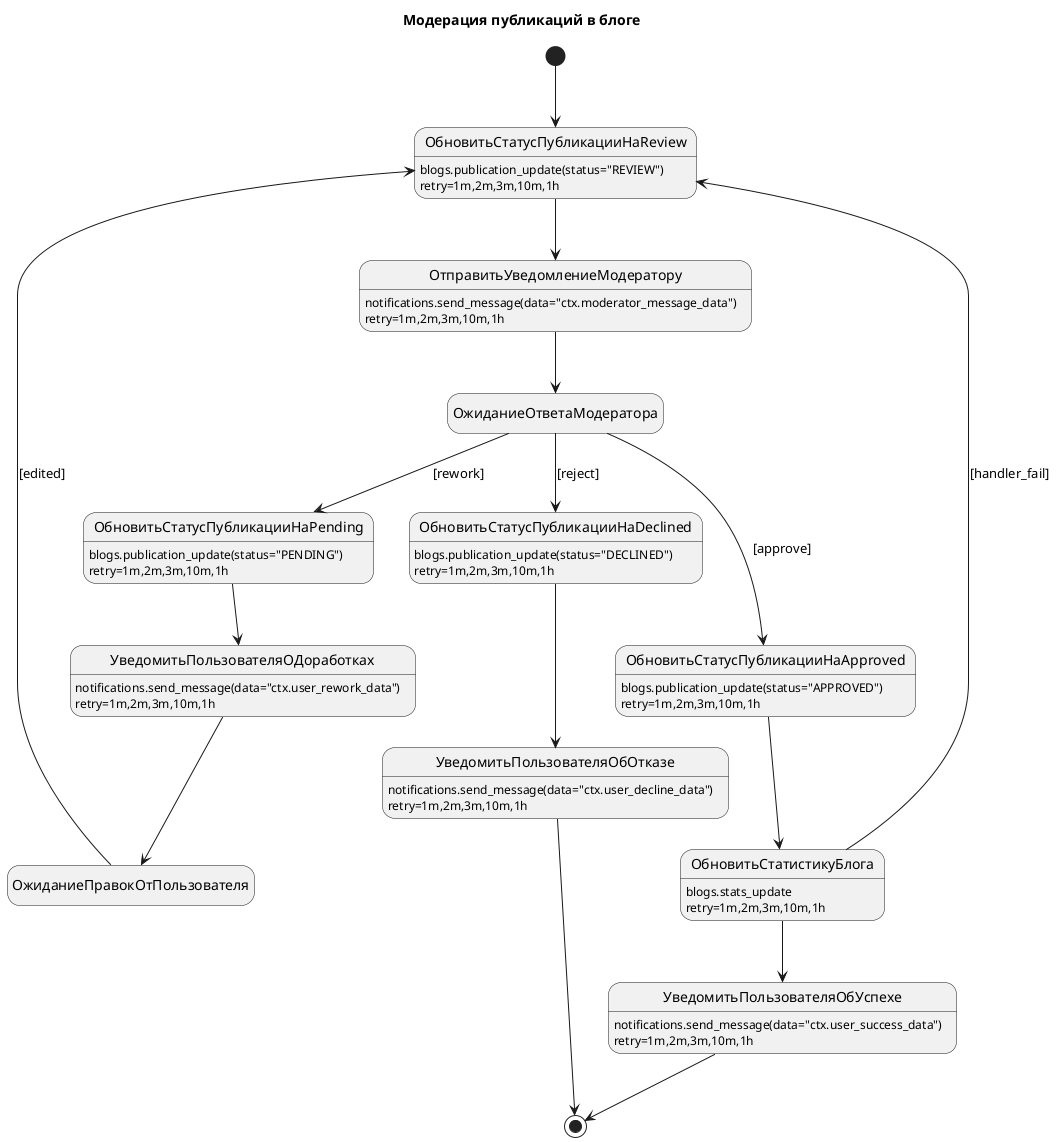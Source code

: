 @startuml

!$name = "moderation_scenario"
!$version = "1.0"

hide empty description

title Модерация публикаций в блоге

state ОбновитьСтатусПубликацииНаReview: blogs.publication_update(status="REVIEW")
state ОбновитьСтатусПубликацииНаPending: blogs.publication_update(status="PENDING")
state ОбновитьСтатусПубликацииНаApproved: blogs.publication_update(status="APPROVED")
state ОбновитьСтатусПубликацииНаDeclined: blogs.publication_update(status="DECLINED")

state ОбновитьСтатусПубликацииНаReview: retry=1m,2m,3m,10m,1h
state ОбновитьСтатусПубликацииНаPending: retry=1m,2m,3m,10m,1h
state ОбновитьСтатусПубликацииНаApproved: retry=1m,2m,3m,10m,1h
state ОбновитьСтатусПубликацииНаDeclined: retry=1m,2m,3m,10m,1h

state ОбновитьСтатистикуБлога: blogs.stats_update
state ОбновитьСтатистикуБлога: retry=1m,2m,3m,10m,1h

state ОжиданиеОтветаМодератора
state ОжиданиеПравокОтПользователя

state ОтправитьУведомлениеМодератору: notifications.send_message(data="ctx.moderator_message_data")
state УведомитьПользователяОбУспехе: notifications.send_message(data="ctx.user_success_data")
state УведомитьПользователяОбОтказе: notifications.send_message(data="ctx.user_decline_data")
state УведомитьПользователяОДоработках: notifications.send_message(data="ctx.user_rework_data")

state ОтправитьУведомлениеМодератору: retry=1m,2m,3m,10m,1h
state УведомитьПользователяОбУспехе: retry=1m,2m,3m,10m,1h
state УведомитьПользователяОбОтказе: retry=1m,2m,3m,10m,1h
state УведомитьПользователяОДоработках: retry=1m,2m,3m,10m,1h

[*] --> ОбновитьСтатусПубликацииНаReview
ОбновитьСтатусПубликацииНаReview --> ОтправитьУведомлениеМодератору
ОтправитьУведомлениеМодератору --> ОжиданиеОтветаМодератора

ОжиданиеОтветаМодератора ---> ОбновитьСтатусПубликацииНаApproved: [approve]
ОжиданиеОтветаМодератора --> ОбновитьСтатусПубликацииНаDeclined: [reject]
ОжиданиеОтветаМодератора --> ОбновитьСтатусПубликацииНаPending: [rework]

ОбновитьСтатусПубликацииНаApproved --> ОбновитьСтатистикуБлога
ОбновитьСтатусПубликацииНаDeclined --> УведомитьПользователяОбОтказе
ОбновитьСтатусПубликацииНаPending --> УведомитьПользователяОДоработках
УведомитьПользователяОДоработках --> ОжиданиеПравокОтПользователя

ОжиданиеПравокОтПользователя ---> ОбновитьСтатусПубликацииНаReview: [edited]

ОбновитьСтатистикуБлога --> УведомитьПользователяОбУспехе

ОбновитьСтатистикуБлога --> ОбновитьСтатусПубликацииНаReview: [handler_fail]

УведомитьПользователяОбУспехе --> [*]
УведомитьПользователяОбОтказе --> [*]
@enduml
